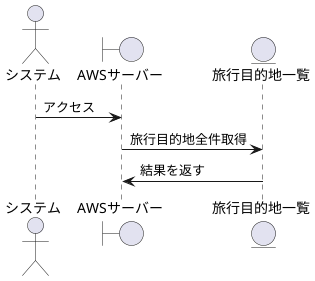 @startuml

actor システム

boundary AWSサーバー

entity 旅行目的地一覧

システム -> AWSサーバー : アクセス
AWSサーバー -> 旅行目的地一覧 : 旅行目的地全件取得
AWSサーバー <- 旅行目的地一覧 : 結果を返す

@enduml